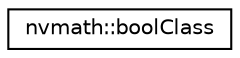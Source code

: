 digraph "Graphical Class Hierarchy"
{
 // LATEX_PDF_SIZE
  edge [fontname="Helvetica",fontsize="10",labelfontname="Helvetica",labelfontsize="10"];
  node [fontname="Helvetica",fontsize="10",shape=record];
  rankdir="LR";
  Node0 [label="nvmath::boolClass",height=0.2,width=0.4,color="black", fillcolor="white", style="filled",URL="$structnvmath_1_1bool_class.html",tooltip=" "];
}
